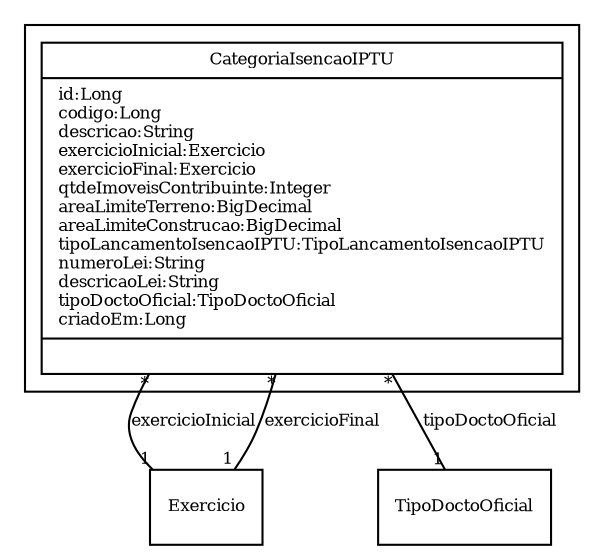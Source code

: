 digraph G{
fontname = "Times-Roman"
fontsize = 8

node [
        fontname = "Times-Roman"
        fontsize = 8
        shape = "record"
]

edge [
        fontname = "Times-Roman"
        fontsize = 8
]

subgraph clusterCATEGORIA_DE_ISENCAO
{
CategoriaIsencaoIPTU [label = "{CategoriaIsencaoIPTU|id:Long\lcodigo:Long\ldescricao:String\lexercicioInicial:Exercicio\lexercicioFinal:Exercicio\lqtdeImoveisContribuinte:Integer\lareaLimiteTerreno:BigDecimal\lareaLimiteConstrucao:BigDecimal\ltipoLancamentoIsencaoIPTU:TipoLancamentoIsencaoIPTU\lnumeroLei:String\ldescricaoLei:String\ltipoDoctoOficial:TipoDoctoOficial\lcriadoEm:Long\l|\l}"]
}
edge [arrowhead = "none" headlabel = "1" taillabel = "*"] CategoriaIsencaoIPTU -> Exercicio [label = "exercicioInicial"]
edge [arrowhead = "none" headlabel = "1" taillabel = "*"] CategoriaIsencaoIPTU -> Exercicio [label = "exercicioFinal"]
edge [arrowhead = "none" headlabel = "1" taillabel = "*"] CategoriaIsencaoIPTU -> TipoDoctoOficial [label = "tipoDoctoOficial"]
}
